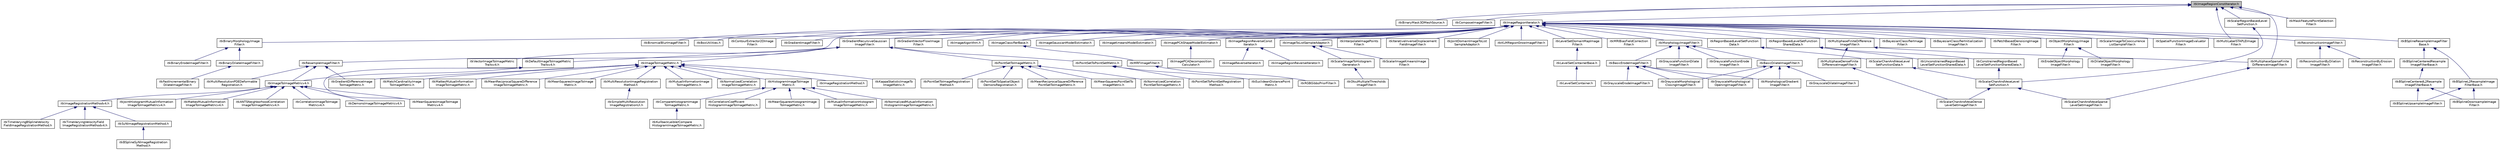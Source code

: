 digraph "itkImageRegionConstIterator.h"
{
 // LATEX_PDF_SIZE
  edge [fontname="Helvetica",fontsize="10",labelfontname="Helvetica",labelfontsize="10"];
  node [fontname="Helvetica",fontsize="10",shape=record];
  Node1 [label="itkImageRegionConstIterator.h",height=0.2,width=0.4,color="black", fillcolor="grey75", style="filled", fontcolor="black",tooltip=" "];
  Node1 -> Node2 [dir="back",color="midnightblue",fontsize="10",style="solid",fontname="Helvetica"];
  Node2 [label="itkBinaryMask3DMeshSource.h",height=0.2,width=0.4,color="black", fillcolor="white", style="filled",URL="$itkBinaryMask3DMeshSource_8h.html",tooltip=" "];
  Node1 -> Node3 [dir="back",color="midnightblue",fontsize="10",style="solid",fontname="Helvetica"];
  Node3 [label="itkComposeImageFilter.h",height=0.2,width=0.4,color="black", fillcolor="white", style="filled",URL="$itkComposeImageFilter_8h.html",tooltip=" "];
  Node1 -> Node4 [dir="back",color="midnightblue",fontsize="10",style="solid",fontname="Helvetica"];
  Node4 [label="itkImageRegionIterator.h",height=0.2,width=0.4,color="black", fillcolor="white", style="filled",URL="$itkImageRegionIterator_8h.html",tooltip=" "];
  Node4 -> Node5 [dir="back",color="midnightblue",fontsize="10",style="solid",fontname="Helvetica"];
  Node5 [label="itkBSplineResampleImageFilter\lBase.h",height=0.2,width=0.4,color="black", fillcolor="white", style="filled",URL="$itkBSplineResampleImageFilterBase_8h.html",tooltip=" "];
  Node5 -> Node6 [dir="back",color="midnightblue",fontsize="10",style="solid",fontname="Helvetica"];
  Node6 [label="itkBSplineCenteredResample\lImageFilterBase.h",height=0.2,width=0.4,color="black", fillcolor="white", style="filled",URL="$itkBSplineCenteredResampleImageFilterBase_8h.html",tooltip=" "];
  Node6 -> Node7 [dir="back",color="midnightblue",fontsize="10",style="solid",fontname="Helvetica"];
  Node7 [label="itkBSplineCenteredL2Resample\lImageFilterBase.h",height=0.2,width=0.4,color="black", fillcolor="white", style="filled",URL="$itkBSplineCenteredL2ResampleImageFilterBase_8h.html",tooltip=" "];
  Node7 -> Node8 [dir="back",color="midnightblue",fontsize="10",style="solid",fontname="Helvetica"];
  Node8 [label="itkBSplineDownsampleImage\lFilter.h",height=0.2,width=0.4,color="black", fillcolor="white", style="filled",URL="$itkBSplineDownsampleImageFilter_8h.html",tooltip=" "];
  Node7 -> Node9 [dir="back",color="midnightblue",fontsize="10",style="solid",fontname="Helvetica"];
  Node9 [label="itkBSplineUpsampleImageFilter.h",height=0.2,width=0.4,color="black", fillcolor="white", style="filled",URL="$itkBSplineUpsampleImageFilter_8h.html",tooltip=" "];
  Node5 -> Node10 [dir="back",color="midnightblue",fontsize="10",style="solid",fontname="Helvetica"];
  Node10 [label="itkBSplineL2ResampleImage\lFilterBase.h",height=0.2,width=0.4,color="black", fillcolor="white", style="filled",URL="$itkBSplineL2ResampleImageFilterBase_8h.html",tooltip=" "];
  Node10 -> Node8 [dir="back",color="midnightblue",fontsize="10",style="solid",fontname="Helvetica"];
  Node10 -> Node9 [dir="back",color="midnightblue",fontsize="10",style="solid",fontname="Helvetica"];
  Node4 -> Node11 [dir="back",color="midnightblue",fontsize="10",style="solid",fontname="Helvetica"];
  Node11 [label="itkBayesianClassifierImage\lFilter.h",height=0.2,width=0.4,color="black", fillcolor="white", style="filled",URL="$itkBayesianClassifierImageFilter_8h.html",tooltip=" "];
  Node4 -> Node12 [dir="back",color="midnightblue",fontsize="10",style="solid",fontname="Helvetica"];
  Node12 [label="itkBayesianClassifierInitialization\lImageFilter.h",height=0.2,width=0.4,color="black", fillcolor="white", style="filled",URL="$itkBayesianClassifierInitializationImageFilter_8h.html",tooltip=" "];
  Node4 -> Node13 [dir="back",color="midnightblue",fontsize="10",style="solid",fontname="Helvetica"];
  Node13 [label="itkBinaryMorphologyImage\lFilter.h",height=0.2,width=0.4,color="black", fillcolor="white", style="filled",URL="$itkBinaryMorphologyImageFilter_8h.html",tooltip=" "];
  Node13 -> Node14 [dir="back",color="midnightblue",fontsize="10",style="solid",fontname="Helvetica"];
  Node14 [label="itkBinaryDilateImageFilter.h",height=0.2,width=0.4,color="black", fillcolor="white", style="filled",URL="$itkBinaryDilateImageFilter_8h.html",tooltip=" "];
  Node14 -> Node15 [dir="back",color="midnightblue",fontsize="10",style="solid",fontname="Helvetica"];
  Node15 [label="itkFastIncrementalBinary\lDilateImageFilter.h",height=0.2,width=0.4,color="black", fillcolor="white", style="filled",URL="$itkFastIncrementalBinaryDilateImageFilter_8h.html",tooltip=" "];
  Node13 -> Node16 [dir="back",color="midnightblue",fontsize="10",style="solid",fontname="Helvetica"];
  Node16 [label="itkBinaryErodeImageFilter.h",height=0.2,width=0.4,color="black", fillcolor="white", style="filled",URL="$itkBinaryErodeImageFilter_8h.html",tooltip=" "];
  Node4 -> Node17 [dir="back",color="midnightblue",fontsize="10",style="solid",fontname="Helvetica"];
  Node17 [label="itkBinomialBlurImageFilter.h",height=0.2,width=0.4,color="black", fillcolor="white", style="filled",URL="$itkBinomialBlurImageFilter_8h.html",tooltip=" "];
  Node4 -> Node18 [dir="back",color="midnightblue",fontsize="10",style="solid",fontname="Helvetica"];
  Node18 [label="itkBoxUtilities.h",height=0.2,width=0.4,color="black", fillcolor="white", style="filled",URL="$itkBoxUtilities_8h.html",tooltip=" "];
  Node4 -> Node19 [dir="back",color="midnightblue",fontsize="10",style="solid",fontname="Helvetica"];
  Node19 [label="itkContourExtractor2DImage\lFilter.h",height=0.2,width=0.4,color="black", fillcolor="white", style="filled",URL="$itkContourExtractor2DImageFilter_8h.html",tooltip=" "];
  Node4 -> Node20 [dir="back",color="midnightblue",fontsize="10",style="solid",fontname="Helvetica"];
  Node20 [label="itkGradientImageFilter.h",height=0.2,width=0.4,color="black", fillcolor="white", style="filled",URL="$itkGradientImageFilter_8h.html",tooltip=" "];
  Node4 -> Node21 [dir="back",color="midnightblue",fontsize="10",style="solid",fontname="Helvetica"];
  Node21 [label="itkGradientRecursiveGaussian\lImageFilter.h",height=0.2,width=0.4,color="black", fillcolor="white", style="filled",URL="$itkGradientRecursiveGaussianImageFilter_8h.html",tooltip=" "];
  Node21 -> Node22 [dir="back",color="midnightblue",fontsize="10",style="solid",fontname="Helvetica"];
  Node22 [label="itkDefaultImageToImageMetric\lTraitsv4.h",height=0.2,width=0.4,color="black", fillcolor="white", style="filled",URL="$itkDefaultImageToImageMetricTraitsv4_8h.html",tooltip=" "];
  Node22 -> Node23 [dir="back",color="midnightblue",fontsize="10",style="solid",fontname="Helvetica"];
  Node23 [label="itkImageToImageMetricv4.h",height=0.2,width=0.4,color="black", fillcolor="white", style="filled",URL="$itkImageToImageMetricv4_8h.html",tooltip=" "];
  Node23 -> Node24 [dir="back",color="midnightblue",fontsize="10",style="solid",fontname="Helvetica"];
  Node24 [label="itkANTSNeighborhoodCorrelation\lImageToImageMetricv4.h",height=0.2,width=0.4,color="black", fillcolor="white", style="filled",URL="$itkANTSNeighborhoodCorrelationImageToImageMetricv4_8h.html",tooltip=" "];
  Node23 -> Node25 [dir="back",color="midnightblue",fontsize="10",style="solid",fontname="Helvetica"];
  Node25 [label="itkCorrelationImageToImage\lMetricv4.h",height=0.2,width=0.4,color="black", fillcolor="white", style="filled",URL="$itkCorrelationImageToImageMetricv4_8h.html",tooltip=" "];
  Node23 -> Node26 [dir="back",color="midnightblue",fontsize="10",style="solid",fontname="Helvetica"];
  Node26 [label="itkDemonsImageToImageMetricv4.h",height=0.2,width=0.4,color="black", fillcolor="white", style="filled",URL="$itkDemonsImageToImageMetricv4_8h.html",tooltip=" "];
  Node23 -> Node27 [dir="back",color="midnightblue",fontsize="10",style="solid",fontname="Helvetica"];
  Node27 [label="itkImageRegistrationMethodv4.h",height=0.2,width=0.4,color="black", fillcolor="white", style="filled",URL="$itkImageRegistrationMethodv4_8h.html",tooltip=" "];
  Node27 -> Node28 [dir="back",color="midnightblue",fontsize="10",style="solid",fontname="Helvetica"];
  Node28 [label="itkSyNImageRegistrationMethod.h",height=0.2,width=0.4,color="black", fillcolor="white", style="filled",URL="$itkSyNImageRegistrationMethod_8h.html",tooltip=" "];
  Node28 -> Node29 [dir="back",color="midnightblue",fontsize="10",style="solid",fontname="Helvetica"];
  Node29 [label="itkBSplineSyNImageRegistration\lMethod.h",height=0.2,width=0.4,color="black", fillcolor="white", style="filled",URL="$itkBSplineSyNImageRegistrationMethod_8h.html",tooltip=" "];
  Node27 -> Node30 [dir="back",color="midnightblue",fontsize="10",style="solid",fontname="Helvetica"];
  Node30 [label="itkTimeVaryingBSplineVelocity\lFieldImageRegistrationMethod.h",height=0.2,width=0.4,color="black", fillcolor="white", style="filled",URL="$itkTimeVaryingBSplineVelocityFieldImageRegistrationMethod_8h.html",tooltip=" "];
  Node27 -> Node31 [dir="back",color="midnightblue",fontsize="10",style="solid",fontname="Helvetica"];
  Node31 [label="itkTimeVaryingVelocityField\lImageRegistrationMethodv4.h",height=0.2,width=0.4,color="black", fillcolor="white", style="filled",URL="$itkTimeVaryingVelocityFieldImageRegistrationMethodv4_8h.html",tooltip=" "];
  Node23 -> Node32 [dir="back",color="midnightblue",fontsize="10",style="solid",fontname="Helvetica"];
  Node32 [label="itkJointHistogramMutualInformation\lImageToImageMetricv4.h",height=0.2,width=0.4,color="black", fillcolor="white", style="filled",URL="$itkJointHistogramMutualInformationImageToImageMetricv4_8h.html",tooltip=" "];
  Node23 -> Node33 [dir="back",color="midnightblue",fontsize="10",style="solid",fontname="Helvetica"];
  Node33 [label="itkMattesMutualInformation\lImageToImageMetricv4.h",height=0.2,width=0.4,color="black", fillcolor="white", style="filled",URL="$itkMattesMutualInformationImageToImageMetricv4_8h.html",tooltip=" "];
  Node23 -> Node34 [dir="back",color="midnightblue",fontsize="10",style="solid",fontname="Helvetica"];
  Node34 [label="itkMeanSquaresImageToImage\lMetricv4.h",height=0.2,width=0.4,color="black", fillcolor="white", style="filled",URL="$itkMeanSquaresImageToImageMetricv4_8h.html",tooltip=" "];
  Node22 -> Node34 [dir="back",color="midnightblue",fontsize="10",style="solid",fontname="Helvetica"];
  Node21 -> Node35 [dir="back",color="midnightblue",fontsize="10",style="solid",fontname="Helvetica"];
  Node35 [label="itkImageToImageMetric.h",height=0.2,width=0.4,color="black", fillcolor="white", style="filled",URL="$itkImageToImageMetric_8h.html",tooltip=" "];
  Node35 -> Node36 [dir="back",color="midnightblue",fontsize="10",style="solid",fontname="Helvetica"];
  Node36 [label="itkGradientDifferenceImage\lToImageMetric.h",height=0.2,width=0.4,color="black", fillcolor="white", style="filled",URL="$itkGradientDifferenceImageToImageMetric_8h.html",tooltip=" "];
  Node35 -> Node37 [dir="back",color="midnightblue",fontsize="10",style="solid",fontname="Helvetica"];
  Node37 [label="itkHistogramImageToImage\lMetric.h",height=0.2,width=0.4,color="black", fillcolor="white", style="filled",URL="$itkHistogramImageToImageMetric_8h.html",tooltip=" "];
  Node37 -> Node38 [dir="back",color="midnightblue",fontsize="10",style="solid",fontname="Helvetica"];
  Node38 [label="itkCompareHistogramImage\lToImageMetric.h",height=0.2,width=0.4,color="black", fillcolor="white", style="filled",URL="$itkCompareHistogramImageToImageMetric_8h.html",tooltip=" "];
  Node38 -> Node39 [dir="back",color="midnightblue",fontsize="10",style="solid",fontname="Helvetica"];
  Node39 [label="itkKullbackLeiblerCompare\lHistogramImageToImageMetric.h",height=0.2,width=0.4,color="black", fillcolor="white", style="filled",URL="$itkKullbackLeiblerCompareHistogramImageToImageMetric_8h.html",tooltip=" "];
  Node37 -> Node40 [dir="back",color="midnightblue",fontsize="10",style="solid",fontname="Helvetica"];
  Node40 [label="itkCorrelationCoefficient\lHistogramImageToImageMetric.h",height=0.2,width=0.4,color="black", fillcolor="white", style="filled",URL="$itkCorrelationCoefficientHistogramImageToImageMetric_8h.html",tooltip=" "];
  Node37 -> Node41 [dir="back",color="midnightblue",fontsize="10",style="solid",fontname="Helvetica"];
  Node41 [label="itkMeanSquaresHistogramImage\lToImageMetric.h",height=0.2,width=0.4,color="black", fillcolor="white", style="filled",URL="$itkMeanSquaresHistogramImageToImageMetric_8h.html",tooltip=" "];
  Node37 -> Node42 [dir="back",color="midnightblue",fontsize="10",style="solid",fontname="Helvetica"];
  Node42 [label="itkMutualInformationHistogram\lImageToImageMetric.h",height=0.2,width=0.4,color="black", fillcolor="white", style="filled",URL="$itkMutualInformationHistogramImageToImageMetric_8h.html",tooltip=" "];
  Node37 -> Node43 [dir="back",color="midnightblue",fontsize="10",style="solid",fontname="Helvetica"];
  Node43 [label="itkNormalizedMutualInformation\lHistogramImageToImageMetric.h",height=0.2,width=0.4,color="black", fillcolor="white", style="filled",URL="$itkNormalizedMutualInformationHistogramImageToImageMetric_8h.html",tooltip=" "];
  Node35 -> Node44 [dir="back",color="midnightblue",fontsize="10",style="solid",fontname="Helvetica"];
  Node44 [label="itkImageRegistrationMethod.h",height=0.2,width=0.4,color="black", fillcolor="white", style="filled",URL="$itkImageRegistrationMethod_8h.html",tooltip=" "];
  Node35 -> Node45 [dir="back",color="midnightblue",fontsize="10",style="solid",fontname="Helvetica"];
  Node45 [label="itkKappaStatisticImageTo\lImageMetric.h",height=0.2,width=0.4,color="black", fillcolor="white", style="filled",URL="$itkKappaStatisticImageToImageMetric_8h.html",tooltip=" "];
  Node35 -> Node46 [dir="back",color="midnightblue",fontsize="10",style="solid",fontname="Helvetica"];
  Node46 [label="itkMatchCardinalityImage\lToImageMetric.h",height=0.2,width=0.4,color="black", fillcolor="white", style="filled",URL="$itkMatchCardinalityImageToImageMetric_8h.html",tooltip=" "];
  Node35 -> Node47 [dir="back",color="midnightblue",fontsize="10",style="solid",fontname="Helvetica"];
  Node47 [label="itkMattesMutualInformation\lImageToImageMetric.h",height=0.2,width=0.4,color="black", fillcolor="white", style="filled",URL="$itkMattesMutualInformationImageToImageMetric_8h.html",tooltip=" "];
  Node35 -> Node48 [dir="back",color="midnightblue",fontsize="10",style="solid",fontname="Helvetica"];
  Node48 [label="itkMeanReciprocalSquareDifference\lImageToImageMetric.h",height=0.2,width=0.4,color="black", fillcolor="white", style="filled",URL="$itkMeanReciprocalSquareDifferenceImageToImageMetric_8h.html",tooltip=" "];
  Node35 -> Node49 [dir="back",color="midnightblue",fontsize="10",style="solid",fontname="Helvetica"];
  Node49 [label="itkMeanSquaresImageToImage\lMetric.h",height=0.2,width=0.4,color="black", fillcolor="white", style="filled",URL="$itkMeanSquaresImageToImageMetric_8h.html",tooltip=" "];
  Node35 -> Node50 [dir="back",color="midnightblue",fontsize="10",style="solid",fontname="Helvetica"];
  Node50 [label="itkMultiResolutionImageRegistration\lMethod.h",height=0.2,width=0.4,color="black", fillcolor="white", style="filled",URL="$itkMultiResolutionImageRegistrationMethod_8h.html",tooltip=" "];
  Node50 -> Node51 [dir="back",color="midnightblue",fontsize="10",style="solid",fontname="Helvetica"];
  Node51 [label="itkSimpleMultiResolution\lImageRegistrationUI.h",height=0.2,width=0.4,color="black", fillcolor="white", style="filled",URL="$itkSimpleMultiResolutionImageRegistrationUI_8h.html",tooltip=" "];
  Node35 -> Node52 [dir="back",color="midnightblue",fontsize="10",style="solid",fontname="Helvetica"];
  Node52 [label="itkMutualInformationImage\lToImageMetric.h",height=0.2,width=0.4,color="black", fillcolor="white", style="filled",URL="$itkMutualInformationImageToImageMetric_8h.html",tooltip=" "];
  Node35 -> Node53 [dir="back",color="midnightblue",fontsize="10",style="solid",fontname="Helvetica"];
  Node53 [label="itkNormalizedCorrelation\lImageToImageMetric.h",height=0.2,width=0.4,color="black", fillcolor="white", style="filled",URL="$itkNormalizedCorrelationImageToImageMetric_8h.html",tooltip=" "];
  Node21 -> Node54 [dir="back",color="midnightblue",fontsize="10",style="solid",fontname="Helvetica"];
  Node54 [label="itkPointSetToImageMetric.h",height=0.2,width=0.4,color="black", fillcolor="white", style="filled",URL="$itkPointSetToImageMetric_8h.html",tooltip=" "];
  Node54 -> Node55 [dir="back",color="midnightblue",fontsize="10",style="solid",fontname="Helvetica"];
  Node55 [label="itkMeanReciprocalSquareDifference\lPointSetToImageMetric.h",height=0.2,width=0.4,color="black", fillcolor="white", style="filled",URL="$itkMeanReciprocalSquareDifferencePointSetToImageMetric_8h.html",tooltip=" "];
  Node54 -> Node56 [dir="back",color="midnightblue",fontsize="10",style="solid",fontname="Helvetica"];
  Node56 [label="itkMeanSquaresPointSetTo\lImageMetric.h",height=0.2,width=0.4,color="black", fillcolor="white", style="filled",URL="$itkMeanSquaresPointSetToImageMetric_8h.html",tooltip=" "];
  Node54 -> Node57 [dir="back",color="midnightblue",fontsize="10",style="solid",fontname="Helvetica"];
  Node57 [label="itkNormalizedCorrelation\lPointSetToImageMetric.h",height=0.2,width=0.4,color="black", fillcolor="white", style="filled",URL="$itkNormalizedCorrelationPointSetToImageMetric_8h.html",tooltip=" "];
  Node54 -> Node58 [dir="back",color="midnightblue",fontsize="10",style="solid",fontname="Helvetica"];
  Node58 [label="itkPointSetToImageRegistration\lMethod.h",height=0.2,width=0.4,color="black", fillcolor="white", style="filled",URL="$itkPointSetToImageRegistrationMethod_8h.html",tooltip=" "];
  Node54 -> Node59 [dir="back",color="midnightblue",fontsize="10",style="solid",fontname="Helvetica"];
  Node59 [label="itkPointSetToSpatialObject\lDemonsRegistration.h",height=0.2,width=0.4,color="black", fillcolor="white", style="filled",URL="$itkPointSetToSpatialObjectDemonsRegistration_8h.html",tooltip=" "];
  Node21 -> Node60 [dir="back",color="midnightblue",fontsize="10",style="solid",fontname="Helvetica"];
  Node60 [label="itkPointSetToPointSetMetric.h",height=0.2,width=0.4,color="black", fillcolor="white", style="filled",URL="$itkPointSetToPointSetMetric_8h.html",tooltip=" "];
  Node60 -> Node61 [dir="back",color="midnightblue",fontsize="10",style="solid",fontname="Helvetica"];
  Node61 [label="itkEuclideanDistancePoint\lMetric.h",height=0.2,width=0.4,color="black", fillcolor="white", style="filled",URL="$itkEuclideanDistancePointMetric_8h.html",tooltip=" "];
  Node60 -> Node62 [dir="back",color="midnightblue",fontsize="10",style="solid",fontname="Helvetica"];
  Node62 [label="itkPointSetToPointSetRegistration\lMethod.h",height=0.2,width=0.4,color="black", fillcolor="white", style="filled",URL="$itkPointSetToPointSetRegistrationMethod_8h.html",tooltip=" "];
  Node21 -> Node63 [dir="back",color="midnightblue",fontsize="10",style="solid",fontname="Helvetica"];
  Node63 [label="itkVectorImageToImageMetric\lTraitsv4.h",height=0.2,width=0.4,color="black", fillcolor="white", style="filled",URL="$itkVectorImageToImageMetricTraitsv4_8h.html",tooltip=" "];
  Node4 -> Node64 [dir="back",color="midnightblue",fontsize="10",style="solid",fontname="Helvetica"];
  Node64 [label="itkGradientVectorFlowImage\lFilter.h",height=0.2,width=0.4,color="black", fillcolor="white", style="filled",URL="$itkGradientVectorFlowImageFilter_8h.html",tooltip=" "];
  Node4 -> Node65 [dir="back",color="midnightblue",fontsize="10",style="solid",fontname="Helvetica"];
  Node65 [label="itkImageAlgorithm.h",height=0.2,width=0.4,color="black", fillcolor="white", style="filled",URL="$itkImageAlgorithm_8h.html",tooltip=" "];
  Node4 -> Node66 [dir="back",color="midnightblue",fontsize="10",style="solid",fontname="Helvetica"];
  Node66 [label="itkImageClassifierBase.h",height=0.2,width=0.4,color="black", fillcolor="white", style="filled",URL="$itkImageClassifierBase_8h.html",tooltip=" "];
  Node66 -> Node67 [dir="back",color="midnightblue",fontsize="10",style="solid",fontname="Helvetica"];
  Node67 [label="itkMRFImageFilter.h",height=0.2,width=0.4,color="black", fillcolor="white", style="filled",URL="$itkMRFImageFilter_8h.html",tooltip=" "];
  Node67 -> Node68 [dir="back",color="midnightblue",fontsize="10",style="solid",fontname="Helvetica"];
  Node68 [label="itkRGBGibbsPriorFilter.h",height=0.2,width=0.4,color="black", fillcolor="white", style="filled",URL="$itkRGBGibbsPriorFilter_8h.html",tooltip=" "];
  Node4 -> Node69 [dir="back",color="midnightblue",fontsize="10",style="solid",fontname="Helvetica"];
  Node69 [label="itkImageGaussianModelEstimator.h",height=0.2,width=0.4,color="black", fillcolor="white", style="filled",URL="$itkImageGaussianModelEstimator_8h.html",tooltip=" "];
  Node4 -> Node70 [dir="back",color="midnightblue",fontsize="10",style="solid",fontname="Helvetica"];
  Node70 [label="itkImageKmeansModelEstimator.h",height=0.2,width=0.4,color="black", fillcolor="white", style="filled",URL="$itkImageKmeansModelEstimator_8h.html",tooltip=" "];
  Node4 -> Node71 [dir="back",color="midnightblue",fontsize="10",style="solid",fontname="Helvetica"];
  Node71 [label="itkImagePCAShapeModelEstimator.h",height=0.2,width=0.4,color="black", fillcolor="white", style="filled",URL="$itkImagePCAShapeModelEstimator_8h.html",tooltip=" "];
  Node71 -> Node72 [dir="back",color="midnightblue",fontsize="10",style="solid",fontname="Helvetica"];
  Node72 [label="itkImagePCADecomposition\lCalculator.h",height=0.2,width=0.4,color="black", fillcolor="white", style="filled",URL="$itkImagePCADecompositionCalculator_8h.html",tooltip=" "];
  Node4 -> Node73 [dir="back",color="midnightblue",fontsize="10",style="solid",fontname="Helvetica"];
  Node73 [label="itkImageRegionReverseConst\lIterator.h",height=0.2,width=0.4,color="black", fillcolor="white", style="filled",URL="$itkImageRegionReverseConstIterator_8h.html",tooltip=" "];
  Node73 -> Node74 [dir="back",color="midnightblue",fontsize="10",style="solid",fontname="Helvetica"];
  Node74 [label="itkImageRegionReverseIterator.h",height=0.2,width=0.4,color="black", fillcolor="white", style="filled",URL="$itkImageRegionReverseIterator_8h.html",tooltip=" "];
  Node73 -> Node75 [dir="back",color="midnightblue",fontsize="10",style="solid",fontname="Helvetica"];
  Node75 [label="itkImageReverseIterator.h",height=0.2,width=0.4,color="black", fillcolor="white", style="filled",URL="$itkImageReverseIterator_8h.html",tooltip=" "];
  Node4 -> Node76 [dir="back",color="midnightblue",fontsize="10",style="solid",fontname="Helvetica"];
  Node76 [label="itkImageToListSampleAdaptor.h",height=0.2,width=0.4,color="black", fillcolor="white", style="filled",URL="$itkImageToListSampleAdaptor_8h.html",tooltip=" "];
  Node76 -> Node77 [dir="back",color="midnightblue",fontsize="10",style="solid",fontname="Helvetica"];
  Node77 [label="itkScalarImageKmeansImage\lFilter.h",height=0.2,width=0.4,color="black", fillcolor="white", style="filled",URL="$itkScalarImageKmeansImageFilter_8h.html",tooltip=" "];
  Node76 -> Node78 [dir="back",color="midnightblue",fontsize="10",style="solid",fontname="Helvetica"];
  Node78 [label="itkScalarImageToHistogram\lGenerator.h",height=0.2,width=0.4,color="black", fillcolor="white", style="filled",URL="$itkScalarImageToHistogramGenerator_8h.html",tooltip=" "];
  Node78 -> Node79 [dir="back",color="midnightblue",fontsize="10",style="solid",fontname="Helvetica"];
  Node79 [label="itkOtsuMultipleThresholds\lImageFilter.h",height=0.2,width=0.4,color="black", fillcolor="white", style="filled",URL="$itkOtsuMultipleThresholdsImageFilter_8h.html",tooltip=" "];
  Node4 -> Node80 [dir="back",color="midnightblue",fontsize="10",style="solid",fontname="Helvetica"];
  Node80 [label="itkInterpolateImagePoints\lFilter.h",height=0.2,width=0.4,color="black", fillcolor="white", style="filled",URL="$itkInterpolateImagePointsFilter_8h.html",tooltip=" "];
  Node4 -> Node81 [dir="back",color="midnightblue",fontsize="10",style="solid",fontname="Helvetica"];
  Node81 [label="itkIterativeInverseDisplacement\lFieldImageFilter.h",height=0.2,width=0.4,color="black", fillcolor="white", style="filled",URL="$itkIterativeInverseDisplacementFieldImageFilter_8h.html",tooltip=" "];
  Node4 -> Node82 [dir="back",color="midnightblue",fontsize="10",style="solid",fontname="Helvetica"];
  Node82 [label="itkJointDomainImageToList\lSampleAdaptor.h",height=0.2,width=0.4,color="black", fillcolor="white", style="filled",URL="$itkJointDomainImageToListSampleAdaptor_8h.html",tooltip=" "];
  Node4 -> Node83 [dir="back",color="midnightblue",fontsize="10",style="solid",fontname="Helvetica"];
  Node83 [label="itkKLMRegionGrowImageFilter.h",height=0.2,width=0.4,color="black", fillcolor="white", style="filled",URL="$itkKLMRegionGrowImageFilter_8h.html",tooltip=" "];
  Node4 -> Node84 [dir="back",color="midnightblue",fontsize="10",style="solid",fontname="Helvetica"];
  Node84 [label="itkLevelSetDomainMapImage\lFilter.h",height=0.2,width=0.4,color="black", fillcolor="white", style="filled",URL="$itkLevelSetDomainMapImageFilter_8h.html",tooltip=" "];
  Node84 -> Node85 [dir="back",color="midnightblue",fontsize="10",style="solid",fontname="Helvetica"];
  Node85 [label="itkLevelSetContainerBase.h",height=0.2,width=0.4,color="black", fillcolor="white", style="filled",URL="$itkLevelSetContainerBase_8h.html",tooltip=" "];
  Node85 -> Node86 [dir="back",color="midnightblue",fontsize="10",style="solid",fontname="Helvetica"];
  Node86 [label="itkLevelSetContainer.h",height=0.2,width=0.4,color="black", fillcolor="white", style="filled",URL="$itkLevelSetContainer_8h.html",tooltip=" "];
  Node4 -> Node87 [dir="back",color="midnightblue",fontsize="10",style="solid",fontname="Helvetica"];
  Node87 [label="itkMRIBiasFieldCorrection\lFilter.h",height=0.2,width=0.4,color="black", fillcolor="white", style="filled",URL="$itkMRIBiasFieldCorrectionFilter_8h.html",tooltip=" "];
  Node4 -> Node88 [dir="back",color="midnightblue",fontsize="10",style="solid",fontname="Helvetica"];
  Node88 [label="itkMorphologyImageFilter.h",height=0.2,width=0.4,color="black", fillcolor="white", style="filled",URL="$itkMorphologyImageFilter_8h.html",tooltip=" "];
  Node88 -> Node89 [dir="back",color="midnightblue",fontsize="10",style="solid",fontname="Helvetica"];
  Node89 [label="itkBasicDilateImageFilter.h",height=0.2,width=0.4,color="black", fillcolor="white", style="filled",URL="$itkBasicDilateImageFilter_8h.html",tooltip=" "];
  Node89 -> Node90 [dir="back",color="midnightblue",fontsize="10",style="solid",fontname="Helvetica"];
  Node90 [label="itkGrayscaleDilateImageFilter.h",height=0.2,width=0.4,color="black", fillcolor="white", style="filled",URL="$itkGrayscaleDilateImageFilter_8h.html",tooltip=" "];
  Node89 -> Node91 [dir="back",color="midnightblue",fontsize="10",style="solid",fontname="Helvetica"];
  Node91 [label="itkGrayscaleMorphological\lClosingImageFilter.h",height=0.2,width=0.4,color="black", fillcolor="white", style="filled",URL="$itkGrayscaleMorphologicalClosingImageFilter_8h.html",tooltip=" "];
  Node89 -> Node92 [dir="back",color="midnightblue",fontsize="10",style="solid",fontname="Helvetica"];
  Node92 [label="itkGrayscaleMorphological\lOpeningImageFilter.h",height=0.2,width=0.4,color="black", fillcolor="white", style="filled",URL="$itkGrayscaleMorphologicalOpeningImageFilter_8h.html",tooltip=" "];
  Node89 -> Node93 [dir="back",color="midnightblue",fontsize="10",style="solid",fontname="Helvetica"];
  Node93 [label="itkMorphologicalGradient\lImageFilter.h",height=0.2,width=0.4,color="black", fillcolor="white", style="filled",URL="$itkMorphologicalGradientImageFilter_8h.html",tooltip=" "];
  Node88 -> Node94 [dir="back",color="midnightblue",fontsize="10",style="solid",fontname="Helvetica"];
  Node94 [label="itkBasicErodeImageFilter.h",height=0.2,width=0.4,color="black", fillcolor="white", style="filled",URL="$itkBasicErodeImageFilter_8h.html",tooltip=" "];
  Node94 -> Node95 [dir="back",color="midnightblue",fontsize="10",style="solid",fontname="Helvetica"];
  Node95 [label="itkGrayscaleErodeImageFilter.h",height=0.2,width=0.4,color="black", fillcolor="white", style="filled",URL="$itkGrayscaleErodeImageFilter_8h.html",tooltip=" "];
  Node94 -> Node91 [dir="back",color="midnightblue",fontsize="10",style="solid",fontname="Helvetica"];
  Node94 -> Node92 [dir="back",color="midnightblue",fontsize="10",style="solid",fontname="Helvetica"];
  Node94 -> Node93 [dir="back",color="midnightblue",fontsize="10",style="solid",fontname="Helvetica"];
  Node88 -> Node96 [dir="back",color="midnightblue",fontsize="10",style="solid",fontname="Helvetica"];
  Node96 [label="itkGrayscaleFunctionDilate\lImageFilter.h",height=0.2,width=0.4,color="black", fillcolor="white", style="filled",URL="$itkGrayscaleFunctionDilateImageFilter_8h.html",tooltip=" "];
  Node88 -> Node97 [dir="back",color="midnightblue",fontsize="10",style="solid",fontname="Helvetica"];
  Node97 [label="itkGrayscaleFunctionErode\lImageFilter.h",height=0.2,width=0.4,color="black", fillcolor="white", style="filled",URL="$itkGrayscaleFunctionErodeImageFilter_8h.html",tooltip=" "];
  Node4 -> Node98 [dir="back",color="midnightblue",fontsize="10",style="solid",fontname="Helvetica"];
  Node98 [label="itkMultiLabelSTAPLEImage\lFilter.h",height=0.2,width=0.4,color="black", fillcolor="white", style="filled",URL="$itkMultiLabelSTAPLEImageFilter_8h.html",tooltip=" "];
  Node4 -> Node99 [dir="back",color="midnightblue",fontsize="10",style="solid",fontname="Helvetica"];
  Node99 [label="itkMultiphaseFiniteDifference\lImageFilter.h",height=0.2,width=0.4,color="black", fillcolor="white", style="filled",URL="$itkMultiphaseFiniteDifferenceImageFilter_8h.html",tooltip=" "];
  Node99 -> Node100 [dir="back",color="midnightblue",fontsize="10",style="solid",fontname="Helvetica"];
  Node100 [label="itkMultiphaseDenseFinite\lDifferenceImageFilter.h",height=0.2,width=0.4,color="black", fillcolor="white", style="filled",URL="$itkMultiphaseDenseFiniteDifferenceImageFilter_8h.html",tooltip=" "];
  Node100 -> Node101 [dir="back",color="midnightblue",fontsize="10",style="solid",fontname="Helvetica"];
  Node101 [label="itkScalarChanAndVeseDense\lLevelSetImageFilter.h",height=0.2,width=0.4,color="black", fillcolor="white", style="filled",URL="$itkScalarChanAndVeseDenseLevelSetImageFilter_8h.html",tooltip=" "];
  Node99 -> Node102 [dir="back",color="midnightblue",fontsize="10",style="solid",fontname="Helvetica"];
  Node102 [label="itkMultiphaseSparseFinite\lDifferenceImageFilter.h",height=0.2,width=0.4,color="black", fillcolor="white", style="filled",URL="$itkMultiphaseSparseFiniteDifferenceImageFilter_8h.html",tooltip=" "];
  Node102 -> Node103 [dir="back",color="midnightblue",fontsize="10",style="solid",fontname="Helvetica"];
  Node103 [label="itkScalarChanAndVeseSparse\lLevelSetImageFilter.h",height=0.2,width=0.4,color="black", fillcolor="white", style="filled",URL="$itkScalarChanAndVeseSparseLevelSetImageFilter_8h.html",tooltip=" "];
  Node4 -> Node104 [dir="back",color="midnightblue",fontsize="10",style="solid",fontname="Helvetica"];
  Node104 [label="itkObjectMorphologyImage\lFilter.h",height=0.2,width=0.4,color="black", fillcolor="white", style="filled",URL="$itkObjectMorphologyImageFilter_8h.html",tooltip=" "];
  Node104 -> Node105 [dir="back",color="midnightblue",fontsize="10",style="solid",fontname="Helvetica"];
  Node105 [label="itkDilateObjectMorphology\lImageFilter.h",height=0.2,width=0.4,color="black", fillcolor="white", style="filled",URL="$itkDilateObjectMorphologyImageFilter_8h.html",tooltip=" "];
  Node104 -> Node106 [dir="back",color="midnightblue",fontsize="10",style="solid",fontname="Helvetica"];
  Node106 [label="itkErodeObjectMorphology\lImageFilter.h",height=0.2,width=0.4,color="black", fillcolor="white", style="filled",URL="$itkErodeObjectMorphologyImageFilter_8h.html",tooltip=" "];
  Node4 -> Node107 [dir="back",color="midnightblue",fontsize="10",style="solid",fontname="Helvetica"];
  Node107 [label="itkPatchBasedDenoisingImage\lFilter.h",height=0.2,width=0.4,color="black", fillcolor="white", style="filled",URL="$itkPatchBasedDenoisingImageFilter_8h.html",tooltip=" "];
  Node4 -> Node108 [dir="back",color="midnightblue",fontsize="10",style="solid",fontname="Helvetica"];
  Node108 [label="itkReconstructionImageFilter.h",height=0.2,width=0.4,color="black", fillcolor="white", style="filled",URL="$itkReconstructionImageFilter_8h.html",tooltip=" "];
  Node108 -> Node109 [dir="back",color="midnightblue",fontsize="10",style="solid",fontname="Helvetica"];
  Node109 [label="itkReconstructionByDilation\lImageFilter.h",height=0.2,width=0.4,color="black", fillcolor="white", style="filled",URL="$itkReconstructionByDilationImageFilter_8h.html",tooltip=" "];
  Node108 -> Node110 [dir="back",color="midnightblue",fontsize="10",style="solid",fontname="Helvetica"];
  Node110 [label="itkReconstructionByErosion\lImageFilter.h",height=0.2,width=0.4,color="black", fillcolor="white", style="filled",URL="$itkReconstructionByErosionImageFilter_8h.html",tooltip=" "];
  Node4 -> Node111 [dir="back",color="midnightblue",fontsize="10",style="solid",fontname="Helvetica"];
  Node111 [label="itkRegionBasedLevelSetFunction\lData.h",height=0.2,width=0.4,color="black", fillcolor="white", style="filled",URL="$itkRegionBasedLevelSetFunctionData_8h.html",tooltip=" "];
  Node111 -> Node112 [dir="back",color="midnightblue",fontsize="10",style="solid",fontname="Helvetica"];
  Node112 [label="itkScalarChanAndVeseLevel\lSetFunctionData.h",height=0.2,width=0.4,color="black", fillcolor="white", style="filled",URL="$itkScalarChanAndVeseLevelSetFunctionData_8h.html",tooltip=" "];
  Node112 -> Node113 [dir="back",color="midnightblue",fontsize="10",style="solid",fontname="Helvetica"];
  Node113 [label="itkScalarChanAndVeseLevel\lSetFunction.h",height=0.2,width=0.4,color="black", fillcolor="white", style="filled",URL="$itkScalarChanAndVeseLevelSetFunction_8h.html",tooltip=" "];
  Node113 -> Node101 [dir="back",color="midnightblue",fontsize="10",style="solid",fontname="Helvetica"];
  Node113 -> Node103 [dir="back",color="midnightblue",fontsize="10",style="solid",fontname="Helvetica"];
  Node4 -> Node114 [dir="back",color="midnightblue",fontsize="10",style="solid",fontname="Helvetica"];
  Node114 [label="itkRegionBasedLevelSetFunction\lSharedData.h",height=0.2,width=0.4,color="black", fillcolor="white", style="filled",URL="$itkRegionBasedLevelSetFunctionSharedData_8h.html",tooltip=" "];
  Node114 -> Node115 [dir="back",color="midnightblue",fontsize="10",style="solid",fontname="Helvetica"];
  Node115 [label="itkConstrainedRegionBased\lLevelSetFunctionSharedData.h",height=0.2,width=0.4,color="black", fillcolor="white", style="filled",URL="$itkConstrainedRegionBasedLevelSetFunctionSharedData_8h.html",tooltip=" "];
  Node115 -> Node113 [dir="back",color="midnightblue",fontsize="10",style="solid",fontname="Helvetica"];
  Node114 -> Node116 [dir="back",color="midnightblue",fontsize="10",style="solid",fontname="Helvetica"];
  Node116 [label="itkUnconstrainedRegionBased\lLevelSetFunctionSharedData.h",height=0.2,width=0.4,color="black", fillcolor="white", style="filled",URL="$itkUnconstrainedRegionBasedLevelSetFunctionSharedData_8h.html",tooltip=" "];
  Node4 -> Node117 [dir="back",color="midnightblue",fontsize="10",style="solid",fontname="Helvetica"];
  Node117 [label="itkResampleImageFilter.h",height=0.2,width=0.4,color="black", fillcolor="white", style="filled",URL="$itkResampleImageFilter_8h.html",tooltip=" "];
  Node117 -> Node36 [dir="back",color="midnightblue",fontsize="10",style="solid",fontname="Helvetica"];
  Node117 -> Node23 [dir="back",color="midnightblue",fontsize="10",style="solid",fontname="Helvetica"];
  Node117 -> Node118 [dir="back",color="midnightblue",fontsize="10",style="solid",fontname="Helvetica"];
  Node118 [label="itkMultiResolutionPDEDeformable\lRegistration.h",height=0.2,width=0.4,color="black", fillcolor="white", style="filled",URL="$itkMultiResolutionPDEDeformableRegistration_8h.html",tooltip=" "];
  Node4 -> Node119 [dir="back",color="midnightblue",fontsize="10",style="solid",fontname="Helvetica"];
  Node119 [label="itkScalarImageToCooccurrence\lListSampleFilter.h",height=0.2,width=0.4,color="black", fillcolor="white", style="filled",URL="$itkScalarImageToCooccurrenceListSampleFilter_8h.html",tooltip=" "];
  Node4 -> Node120 [dir="back",color="midnightblue",fontsize="10",style="solid",fontname="Helvetica"];
  Node120 [label="itkSpatialFunctionImageEvaluator\lFilter.h",height=0.2,width=0.4,color="black", fillcolor="white", style="filled",URL="$itkSpatialFunctionImageEvaluatorFilter_8h.html",tooltip=" "];
  Node1 -> Node121 [dir="back",color="midnightblue",fontsize="10",style="solid",fontname="Helvetica"];
  Node121 [label="itkMaskFeaturePointSelection\lFilter.h",height=0.2,width=0.4,color="black", fillcolor="white", style="filled",URL="$itkMaskFeaturePointSelectionFilter_8h.html",tooltip=" "];
  Node1 -> Node98 [dir="back",color="midnightblue",fontsize="10",style="solid",fontname="Helvetica"];
  Node1 -> Node102 [dir="back",color="midnightblue",fontsize="10",style="solid",fontname="Helvetica"];
  Node1 -> Node122 [dir="back",color="midnightblue",fontsize="10",style="solid",fontname="Helvetica"];
  Node122 [label="itkScalarRegionBasedLevel\lSetFunction.h",height=0.2,width=0.4,color="black", fillcolor="white", style="filled",URL="$itkScalarRegionBasedLevelSetFunction_8h.html",tooltip=" "];
  Node122 -> Node113 [dir="back",color="midnightblue",fontsize="10",style="solid",fontname="Helvetica"];
}
